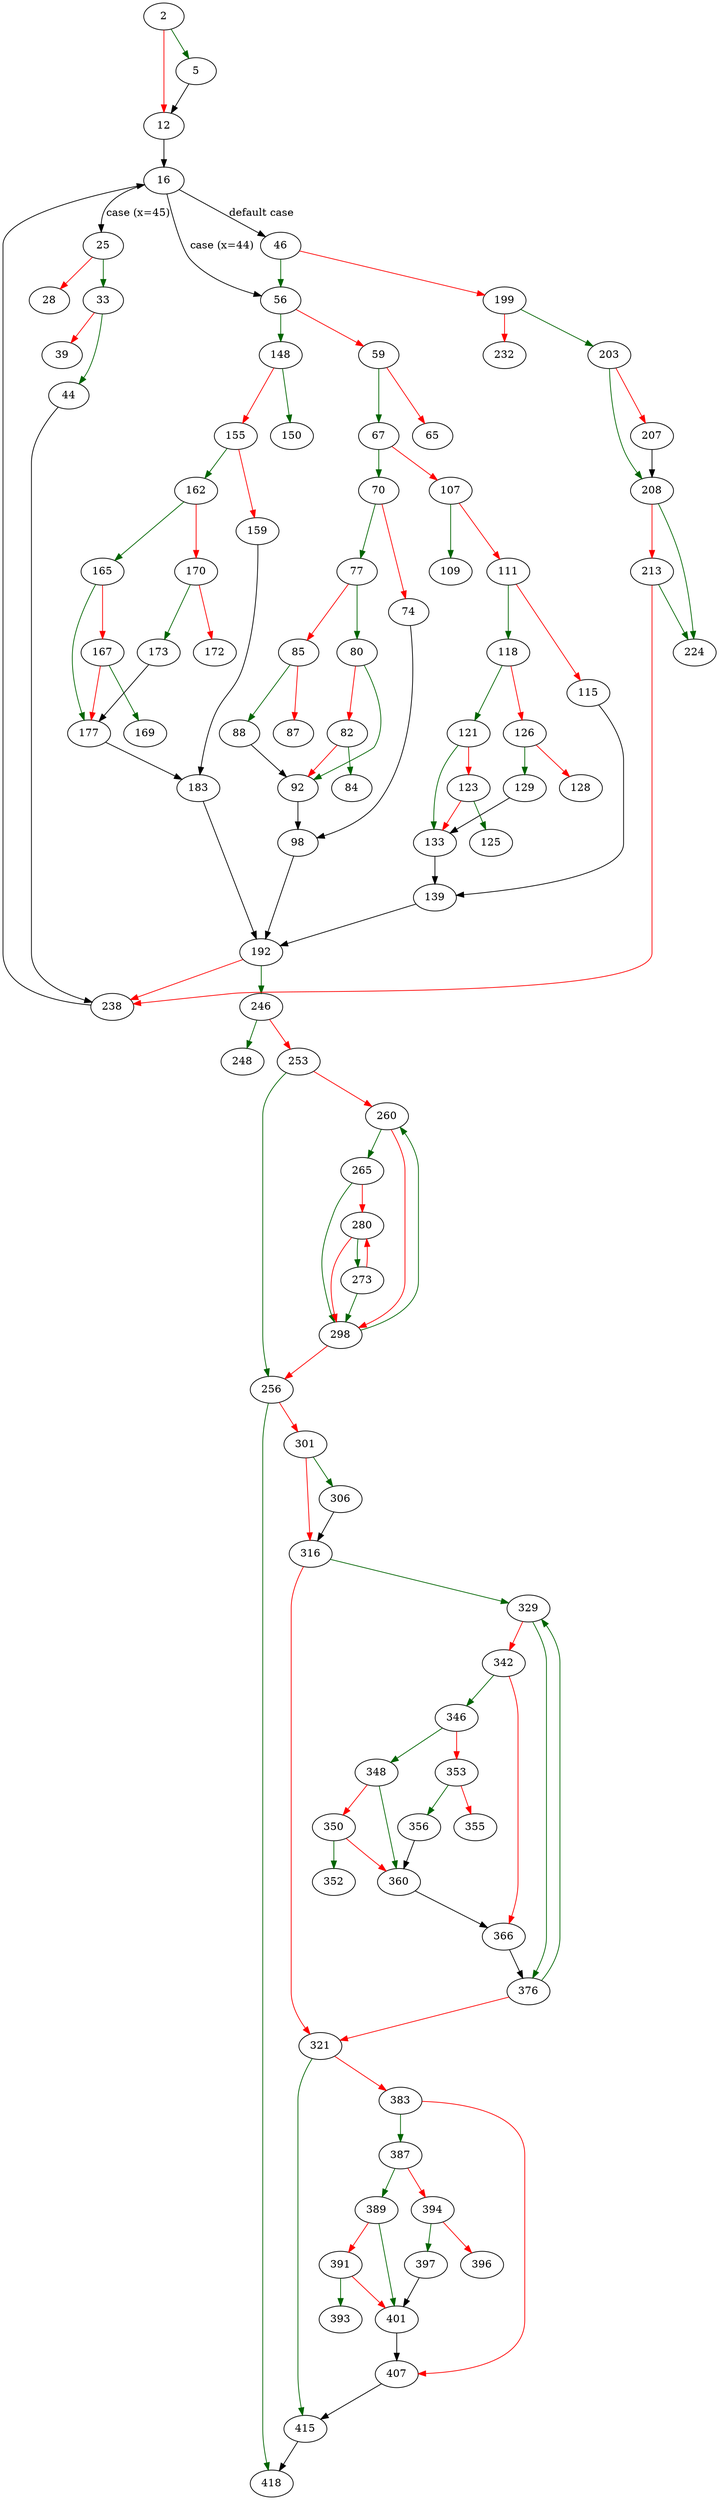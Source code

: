 strict digraph "set_fields" {
	// Node definitions.
	2 [entry=true];
	5;
	12;
	16;
	25;
	56;
	46;
	33;
	28;
	44;
	39;
	238;
	199;
	148;
	59;
	67;
	65;
	70;
	107;
	77;
	74;
	98;
	80;
	85;
	92;
	82;
	84;
	88;
	87;
	192;
	109;
	111;
	118;
	115;
	139;
	121;
	126;
	133;
	123;
	125;
	129;
	128;
	150;
	155;
	162;
	159;
	183;
	165;
	170;
	177;
	167;
	169;
	173;
	172;
	246;
	203;
	232;
	208;
	207;
	224;
	213;
	248;
	253;
	256;
	260;
	418;
	301;
	265;
	298;
	280;
	273;
	306;
	316;
	329;
	321;
	415;
	383;
	376;
	342;
	346;
	366;
	348;
	353;
	360;
	350;
	352;
	356;
	355;
	387;
	407;
	389;
	394;
	401;
	391;
	393;
	397;
	396;

	// Edge definitions.
	2 -> 5 [
		color=darkgreen
		cond=true
	];
	2 -> 12 [
		color=red
		cond=false
	];
	5 -> 12;
	12 -> 16;
	16 -> 25 [
		cond="case (x=45)"
		label="case (x=45)"
	];
	16 -> 56 [
		cond="case (x=44)"
		label="case (x=44)"
	];
	16 -> 46 [
		cond="default case"
		label="default case"
	];
	25 -> 33 [
		color=darkgreen
		cond=true
	];
	25 -> 28 [
		color=red
		cond=false
	];
	56 -> 148 [
		color=darkgreen
		cond=true
	];
	56 -> 59 [
		color=red
		cond=false
	];
	46 -> 56 [
		color=darkgreen
		cond=true
	];
	46 -> 199 [
		color=red
		cond=false
	];
	33 -> 44 [
		color=darkgreen
		cond=true
	];
	33 -> 39 [
		color=red
		cond=false
	];
	44 -> 238;
	238 -> 16;
	199 -> 203 [
		color=darkgreen
		cond=true
	];
	199 -> 232 [
		color=red
		cond=false
	];
	148 -> 150 [
		color=darkgreen
		cond=true
	];
	148 -> 155 [
		color=red
		cond=false
	];
	59 -> 67 [
		color=darkgreen
		cond=true
	];
	59 -> 65 [
		color=red
		cond=false
	];
	67 -> 70 [
		color=darkgreen
		cond=true
	];
	67 -> 107 [
		color=red
		cond=false
	];
	70 -> 77 [
		color=darkgreen
		cond=true
	];
	70 -> 74 [
		color=red
		cond=false
	];
	107 -> 109 [
		color=darkgreen
		cond=true
	];
	107 -> 111 [
		color=red
		cond=false
	];
	77 -> 80 [
		color=darkgreen
		cond=true
	];
	77 -> 85 [
		color=red
		cond=false
	];
	74 -> 98;
	98 -> 192;
	80 -> 92 [
		color=darkgreen
		cond=true
	];
	80 -> 82 [
		color=red
		cond=false
	];
	85 -> 88 [
		color=darkgreen
		cond=true
	];
	85 -> 87 [
		color=red
		cond=false
	];
	92 -> 98;
	82 -> 92 [
		color=red
		cond=false
	];
	82 -> 84 [
		color=darkgreen
		cond=true
	];
	88 -> 92;
	192 -> 238 [
		color=red
		cond=false
	];
	192 -> 246 [
		color=darkgreen
		cond=true
	];
	111 -> 118 [
		color=darkgreen
		cond=true
	];
	111 -> 115 [
		color=red
		cond=false
	];
	118 -> 121 [
		color=darkgreen
		cond=true
	];
	118 -> 126 [
		color=red
		cond=false
	];
	115 -> 139;
	139 -> 192;
	121 -> 133 [
		color=darkgreen
		cond=true
	];
	121 -> 123 [
		color=red
		cond=false
	];
	126 -> 129 [
		color=darkgreen
		cond=true
	];
	126 -> 128 [
		color=red
		cond=false
	];
	133 -> 139;
	123 -> 133 [
		color=red
		cond=false
	];
	123 -> 125 [
		color=darkgreen
		cond=true
	];
	129 -> 133;
	155 -> 162 [
		color=darkgreen
		cond=true
	];
	155 -> 159 [
		color=red
		cond=false
	];
	162 -> 165 [
		color=darkgreen
		cond=true
	];
	162 -> 170 [
		color=red
		cond=false
	];
	159 -> 183;
	183 -> 192;
	165 -> 177 [
		color=darkgreen
		cond=true
	];
	165 -> 167 [
		color=red
		cond=false
	];
	170 -> 173 [
		color=darkgreen
		cond=true
	];
	170 -> 172 [
		color=red
		cond=false
	];
	177 -> 183;
	167 -> 177 [
		color=red
		cond=false
	];
	167 -> 169 [
		color=darkgreen
		cond=true
	];
	173 -> 177;
	246 -> 248 [
		color=darkgreen
		cond=true
	];
	246 -> 253 [
		color=red
		cond=false
	];
	203 -> 208 [
		color=darkgreen
		cond=true
	];
	203 -> 207 [
		color=red
		cond=false
	];
	208 -> 224 [
		color=darkgreen
		cond=true
	];
	208 -> 213 [
		color=red
		cond=false
	];
	207 -> 208;
	213 -> 238 [
		color=red
		cond=false
	];
	213 -> 224 [
		color=darkgreen
		cond=true
	];
	253 -> 256 [
		color=darkgreen
		cond=true
	];
	253 -> 260 [
		color=red
		cond=false
	];
	256 -> 418 [
		color=darkgreen
		cond=true
	];
	256 -> 301 [
		color=red
		cond=false
	];
	260 -> 265 [
		color=darkgreen
		cond=true
	];
	260 -> 298 [
		color=red
		cond=false
	];
	301 -> 306 [
		color=darkgreen
		cond=true
	];
	301 -> 316 [
		color=red
		cond=false
	];
	265 -> 298 [
		color=darkgreen
		cond=true
	];
	265 -> 280 [
		color=red
		cond=false
	];
	298 -> 256 [
		color=red
		cond=false
	];
	298 -> 260 [
		color=darkgreen
		cond=true
	];
	280 -> 298 [
		color=red
		cond=false
	];
	280 -> 273 [
		color=darkgreen
		cond=true
	];
	273 -> 298 [
		color=darkgreen
		cond=true
	];
	273 -> 280 [
		color=red
		cond=false
	];
	306 -> 316;
	316 -> 329 [
		color=darkgreen
		cond=true
	];
	316 -> 321 [
		color=red
		cond=false
	];
	329 -> 376 [
		color=darkgreen
		cond=true
	];
	329 -> 342 [
		color=red
		cond=false
	];
	321 -> 415 [
		color=darkgreen
		cond=true
	];
	321 -> 383 [
		color=red
		cond=false
	];
	415 -> 418;
	383 -> 387 [
		color=darkgreen
		cond=true
	];
	383 -> 407 [
		color=red
		cond=false
	];
	376 -> 329 [
		color=darkgreen
		cond=true
	];
	376 -> 321 [
		color=red
		cond=false
	];
	342 -> 346 [
		color=darkgreen
		cond=true
	];
	342 -> 366 [
		color=red
		cond=false
	];
	346 -> 348 [
		color=darkgreen
		cond=true
	];
	346 -> 353 [
		color=red
		cond=false
	];
	366 -> 376;
	348 -> 360 [
		color=darkgreen
		cond=true
	];
	348 -> 350 [
		color=red
		cond=false
	];
	353 -> 356 [
		color=darkgreen
		cond=true
	];
	353 -> 355 [
		color=red
		cond=false
	];
	360 -> 366;
	350 -> 360 [
		color=red
		cond=false
	];
	350 -> 352 [
		color=darkgreen
		cond=true
	];
	356 -> 360;
	387 -> 389 [
		color=darkgreen
		cond=true
	];
	387 -> 394 [
		color=red
		cond=false
	];
	407 -> 415;
	389 -> 401 [
		color=darkgreen
		cond=true
	];
	389 -> 391 [
		color=red
		cond=false
	];
	394 -> 397 [
		color=darkgreen
		cond=true
	];
	394 -> 396 [
		color=red
		cond=false
	];
	401 -> 407;
	391 -> 401 [
		color=red
		cond=false
	];
	391 -> 393 [
		color=darkgreen
		cond=true
	];
	397 -> 401;
}